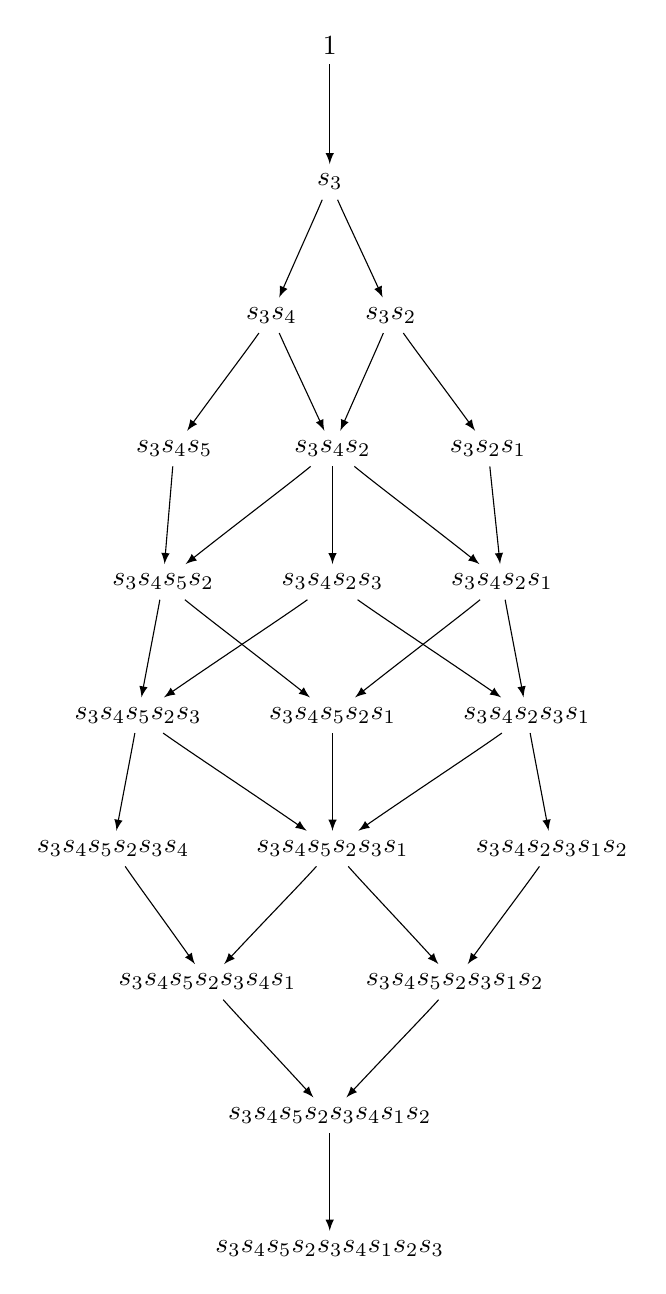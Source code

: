 \begin{tikzpicture}[>=latex,line join=bevel,]
%%
\node (s3*s4*s5*s2*s3*s4) at (30bp,150bp) [draw,draw=none] {$s_{3}s_{4}s_{5}s_{2}s_{3}s_{4}$};
  \node (s3*s4*s5*s2*s3*s4*s1*s2) at (108bp,54bp) [draw,draw=none] {$s_{3}s_{4}s_{5}s_{2}s_{3}s_{4}s_{1}s_{2}$};
  \node (s3*s4*s5*s2*s3*s1) at (109bp,150bp) [draw,draw=none] {$s_{3}s_{4}s_{5}s_{2}s_{3}s_{1}$};
  \node (s3*s4*s5) at (52bp,294bp) [draw,draw=none] {$s_{3}s_{4}s_{5}$};
  \node (s3) at (108bp,390bp) [draw,draw=none] {$s_{3}$};
  \node (s3*s4*s5*s2*s3*s4*s1*s2*s3) at (108bp,6bp) [draw,draw=none] {$s_{3}s_{4}s_{5}s_{2}s_{3}s_{4}s_{1}s_{2}s_{3}$};
  \node (s3*s4*s2) at (109bp,294bp) [draw,draw=none] {$s_{3}s_{4}s_{2}$};
  \node (s3*s4*s5*s2*s3) at (39bp,198bp) [draw,draw=none] {$s_{3}s_{4}s_{5}s_{2}s_{3}$};
  \node (s3*s4*s5*s2) at (48bp,246bp) [draw,draw=none] {$s_{3}s_{4}s_{5}s_{2}$};
  \node (s3*s4*s5*s2*s1) at (109bp,198bp) [draw,draw=none] {$s_{3}s_{4}s_{5}s_{2}s_{1}$};
  \node (s3*s4*s5*s2*s3*s4*s1) at (64bp,102bp) [draw,draw=none] {$s_{3}s_{4}s_{5}s_{2}s_{3}s_{4}s_{1}$};
  \node (1) at (108bp,439bp) [draw,draw=none] {$1$};
  \node (s3*s4*s2*s3*s1*s2) at (188bp,150bp) [draw,draw=none] {$s_{3}s_{4}s_{2}s_{3}s_{1}s_{2}$};
  \node (s3*s4*s5*s2*s3*s1*s2) at (153bp,102bp) [draw,draw=none] {$s_{3}s_{4}s_{5}s_{2}s_{3}s_{1}s_{2}$};
  \node (s3*s2) at (130bp,342bp) [draw,draw=none] {$s_{3}s_{2}$};
  \node (s3*s2*s1) at (165bp,294bp) [draw,draw=none] {$s_{3}s_{2}s_{1}$};
  \node (s3*s4) at (87bp,342bp) [draw,draw=none] {$s_{3}s_{4}$};
  \node (s3*s4*s2*s3) at (109bp,246bp) [draw,draw=none] {$s_{3}s_{4}s_{2}s_{3}$};
  \node (s3*s4*s2*s3*s1) at (179bp,198bp) [draw,draw=none] {$s_{3}s_{4}s_{2}s_{3}s_{1}$};
  \node (s3*s4*s2*s1) at (170bp,246bp) [draw,draw=none] {$s_{3}s_{4}s_{2}s_{1}$};
  \draw [black,->] (s3*s2) ..controls (139.08bp,329.07bp) and (147.96bp,317.39bp)  .. (s3*s2*s1);
  \draw [black,->] (s3*s4*s5*s2) ..controls (64.466bp,232.58bp) and (81.602bp,219.66bp)  .. (s3*s4*s5*s2*s1);
  \draw [black,->] (s3*s4) ..controls (92.574bp,329.35bp) and (97.83bp,318.35bp)  .. (s3*s4*s2);
  \draw [black,->] (s3*s4*s5*s2*s3*s1) ..controls (97.124bp,136.86bp) and (85.185bp,124.66bp)  .. (s3*s4*s5*s2*s3*s4*s1);
  \draw [black,->] (s3*s4*s5*s2*s3) ..controls (57.738bp,184.69bp) and (78.077bp,171.32bp)  .. (s3*s4*s5*s2*s3*s1);
  \draw [black,->] (s3*s4*s2*s1) ..controls (172.24bp,233.55bp) and (174.29bp,223.07bp)  .. (s3*s4*s2*s3*s1);
  \draw [black,->] (s3*s4*s2*s3*s1) ..controls (181.24bp,185.55bp) and (183.29bp,175.07bp)  .. (s3*s4*s2*s3*s1*s2);
  \draw [black,->] (s3*s4*s5*s2*s3*s1*s2) ..controls (141.12bp,88.86bp) and (129.18bp,76.656bp)  .. (s3*s4*s5*s2*s3*s4*s1*s2);
  \draw [black,->] (s3*s4*s5*s2*s1) ..controls (109bp,185.55bp) and (109bp,175.07bp)  .. (s3*s4*s5*s2*s3*s1);
  \draw [black,->] (s3*s4*s2) ..controls (92.534bp,280.58bp) and (75.398bp,267.66bp)  .. (s3*s4*s5*s2);
  \draw [black,->] (1) ..controls (108bp,425.83bp) and (108bp,415.21bp)  .. (s3);
  \draw [black,->] (s3*s4*s2*s3*s1*s2) ..controls (178.92bp,137.07bp) and (170.04bp,125.39bp)  .. (s3*s4*s5*s2*s3*s1*s2);
  \draw [black,->] (s3*s2) ..controls (124.68bp,329.35bp) and (119.66bp,318.35bp)  .. (s3*s4*s2);
  \draw [black,->] (s3*s4*s5*s2*s3*s4*s1*s2) ..controls (108bp,41.554bp) and (108bp,31.067bp)  .. (s3*s4*s5*s2*s3*s4*s1*s2*s3);
  \draw [black,->] (s3) ..controls (113.57bp,377.35bp) and (118.83bp,366.35bp)  .. (s3*s2);
  \draw [black,->] (s3*s4*s2) ..controls (125.47bp,280.58bp) and (142.6bp,267.66bp)  .. (s3*s4*s2*s1);
  \draw [black,->] (s3*s4*s5*s2) ..controls (45.76bp,233.55bp) and (43.709bp,223.07bp)  .. (s3*s4*s5*s2*s3);
  \draw [black,->] (s3*s4*s2*s3) ..controls (127.74bp,232.69bp) and (148.08bp,219.32bp)  .. (s3*s4*s2*s3*s1);
  \draw [black,->] (s3*s4*s5*s2*s3*s4*s1) ..controls (75.546bp,88.93bp) and (87.051bp,76.902bp)  .. (s3*s4*s5*s2*s3*s4*s1*s2);
  \draw [black,->] (s3*s4*s5) ..controls (51.005bp,281.55bp) and (50.093bp,271.07bp)  .. (s3*s4*s5*s2);
  \draw [black,->] (s3*s4*s5*s2*s3) ..controls (36.76bp,185.55bp) and (34.709bp,175.07bp)  .. (s3*s4*s5*s2*s3*s4);
  \draw [black,->] (s3*s4*s5*s2*s3*s4) ..controls (38.768bp,137.14bp) and (47.271bp,125.63bp)  .. (s3*s4*s5*s2*s3*s4*s1);
  \draw [black,->] (s3*s4*s2*s3) ..controls (90.262bp,232.69bp) and (69.923bp,219.32bp)  .. (s3*s4*s5*s2*s3);
  \draw [black,->] (s3*s4*s5*s2*s3*s1) ..controls (120.55bp,136.93bp) and (132.05bp,124.9bp)  .. (s3*s4*s5*s2*s3*s1*s2);
  \draw [black,->] (s3*s4*s2*s3*s1) ..controls (160.26bp,184.69bp) and (139.92bp,171.32bp)  .. (s3*s4*s5*s2*s3*s1);
  \draw [black,->] (s3) ..controls (102.68bp,377.35bp) and (97.662bp,366.35bp)  .. (s3*s4);
  \draw [black,->] (s3*s4) ..controls (77.922bp,329.07bp) and (69.036bp,317.39bp)  .. (s3*s4*s5);
  \draw [black,->] (s3*s2*s1) ..controls (166.24bp,281.55bp) and (167.38bp,271.07bp)  .. (s3*s4*s2*s1);
  \draw [black,->] (s3*s4*s2) ..controls (109bp,281.55bp) and (109bp,271.07bp)  .. (s3*s4*s2*s3);
  \draw [black,->] (s3*s4*s2*s1) ..controls (153.53bp,232.58bp) and (136.4bp,219.66bp)  .. (s3*s4*s5*s2*s1);
%
\end{tikzpicture}